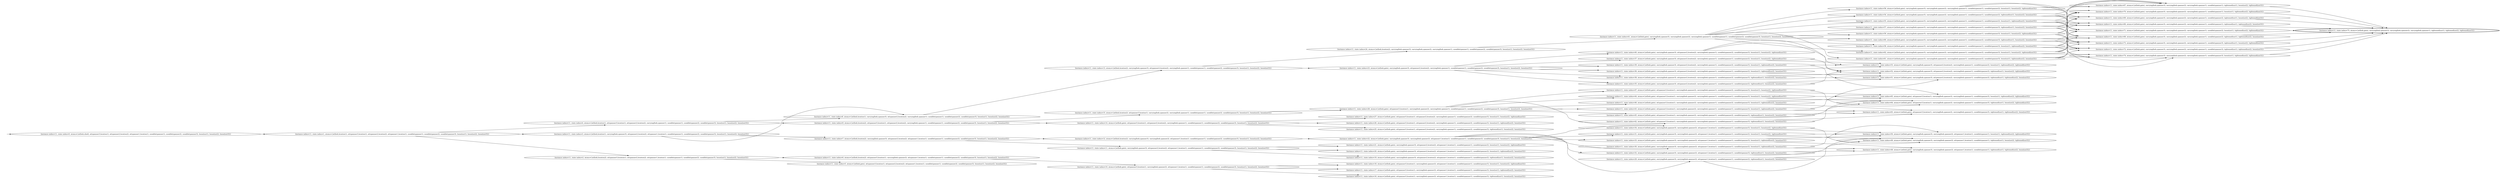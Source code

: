 digraph {
rankdir="LR"
s0[label="(instance index=11, state index=0, atoms={at(bob,shed), at(spanner3,location1), at(spanner2,location2), at(spanner1,location1), useable(spanner1), useable(spanner2), useable(spanner3), loose(nut1), loose(nut2), loose(nut3)})"]
s1[label="(instance index=11, state index=1, atoms={at(bob,location1), at(spanner3,location1), at(spanner2,location2), at(spanner1,location1), useable(spanner1), useable(spanner2), useable(spanner3), loose(nut1), loose(nut2), loose(nut3)})"]
s4[label="(instance index=11, state index=4, atoms={at(bob,location1), at(spanner3,location1), at(spanner2,location2), carrying(bob,spanner1), useable(spanner1), useable(spanner2), useable(spanner3), loose(nut1), loose(nut2), loose(nut3)})"]
s3[label="(instance index=11, state index=3, atoms={at(bob,location1), carrying(bob,spanner3), at(spanner2,location2), at(spanner1,location1), useable(spanner1), useable(spanner2), useable(spanner3), loose(nut1), loose(nut2), loose(nut3)})"]
s2[label="(instance index=11, state index=2, atoms={at(bob,location2), at(spanner3,location1), at(spanner2,location2), at(spanner1,location1), useable(spanner1), useable(spanner2), useable(spanner3), loose(nut1), loose(nut2), loose(nut3)})"]
s8[label="(instance index=11, state index=8, atoms={at(bob,location1), carrying(bob,spanner3), at(spanner2,location2), carrying(bob,spanner1), useable(spanner1), useable(spanner2), useable(spanner3), loose(nut1), loose(nut2), loose(nut3)})"]
s9[label="(instance index=11, state index=9, atoms={at(bob,location2), at(spanner3,location1), at(spanner2,location2), carrying(bob,spanner1), useable(spanner1), useable(spanner2), useable(spanner3), loose(nut1), loose(nut2), loose(nut3)})"]
s7[label="(instance index=11, state index=7, atoms={at(bob,location2), carrying(bob,spanner3), at(spanner2,location2), at(spanner1,location1), useable(spanner1), useable(spanner2), useable(spanner3), loose(nut1), loose(nut2), loose(nut3)})"]
s6[label="(instance index=11, state index=6, atoms={at(bob,location2), at(spanner3,location1), carrying(bob,spanner2), at(spanner1,location1), useable(spanner1), useable(spanner2), useable(spanner3), loose(nut1), loose(nut2), loose(nut3)})"]
s5[label="(instance index=11, state index=5, atoms={at(bob,gate), at(spanner3,location1), at(spanner2,location2), at(spanner1,location1), useable(spanner1), useable(spanner2), useable(spanner3), loose(nut1), loose(nut2), loose(nut3)})"]
s13[label="(instance index=11, state index=13, atoms={at(bob,location2), carrying(bob,spanner3), at(spanner2,location2), carrying(bob,spanner1), useable(spanner1), useable(spanner2), useable(spanner3), loose(nut1), loose(nut2), loose(nut3)})"]
s15[label="(instance index=11, state index=15, atoms={at(bob,location2), at(spanner3,location1), carrying(bob,spanner2), carrying(bob,spanner1), useable(spanner1), useable(spanner2), useable(spanner3), loose(nut1), loose(nut2), loose(nut3)})"]
s14[label="(instance index=11, state index=14, atoms={at(bob,gate), at(spanner3,location1), at(spanner2,location2), carrying(bob,spanner1), useable(spanner1), useable(spanner2), useable(spanner3), loose(nut1), loose(nut2), loose(nut3)})"]
s12[label="(instance index=11, state index=12, atoms={at(bob,location2), carrying(bob,spanner3), carrying(bob,spanner2), at(spanner1,location1), useable(spanner1), useable(spanner2), useable(spanner3), loose(nut1), loose(nut2), loose(nut3)})"]
s11[label="(instance index=11, state index=11, atoms={at(bob,gate), carrying(bob,spanner3), at(spanner2,location2), at(spanner1,location1), useable(spanner1), useable(spanner2), useable(spanner3), loose(nut1), loose(nut2), loose(nut3)})"]
s10[label="(instance index=11, state index=10, atoms={at(bob,gate), at(spanner3,location1), carrying(bob,spanner2), at(spanner1,location1), useable(spanner1), useable(spanner2), useable(spanner3), loose(nut1), loose(nut2), loose(nut3)})"]
s24[label="(instance index=11, state index=24, atoms={at(bob,location2), carrying(bob,spanner3), carrying(bob,spanner2), carrying(bob,spanner1), useable(spanner1), useable(spanner2), useable(spanner3), loose(nut1), loose(nut2), loose(nut3)})"]
s23[label="(instance index=11, state index=23, atoms={at(bob,gate), carrying(bob,spanner3), at(spanner2,location2), carrying(bob,spanner1), useable(spanner1), useable(spanner2), useable(spanner3), loose(nut1), loose(nut2), loose(nut3)})"]
s28[label="(instance index=11, state index=28, atoms={at(bob,gate), at(spanner3,location1), carrying(bob,spanner2), carrying(bob,spanner1), useable(spanner1), useable(spanner2), useable(spanner3), loose(nut1), loose(nut2), loose(nut3)})"]
s27[label="(instance index=11, state index=27, atoms={at(bob,gate), at(spanner3,location1), at(spanner2,location2), carrying(bob,spanner1), useable(spanner2), useable(spanner3), loose(nut1), loose(nut2), tightened(nut3)})"]
s26[label="(instance index=11, state index=26, atoms={at(bob,gate), at(spanner3,location1), at(spanner2,location2), carrying(bob,spanner1), useable(spanner2), useable(spanner3), loose(nut1), tightened(nut2), loose(nut3)})"]
s25[label="(instance index=11, state index=25, atoms={at(bob,gate), at(spanner3,location1), at(spanner2,location2), carrying(bob,spanner1), useable(spanner2), useable(spanner3), tightened(nut1), loose(nut2), loose(nut3)})"]
s22[label="(instance index=11, state index=22, atoms={at(bob,gate), carrying(bob,spanner3), carrying(bob,spanner2), at(spanner1,location1), useable(spanner1), useable(spanner2), useable(spanner3), loose(nut1), loose(nut2), loose(nut3)})"]
s21[label="(instance index=11, state index=21, atoms={at(bob,gate), carrying(bob,spanner3), at(spanner2,location2), at(spanner1,location1), useable(spanner1), useable(spanner2), loose(nut1), loose(nut2), tightened(nut3)})"]
s20[label="(instance index=11, state index=20, atoms={at(bob,gate), carrying(bob,spanner3), at(spanner2,location2), at(spanner1,location1), useable(spanner1), useable(spanner2), loose(nut1), tightened(nut2), loose(nut3)})"]
s19[label="(instance index=11, state index=19, atoms={at(bob,gate), carrying(bob,spanner3), at(spanner2,location2), at(spanner1,location1), useable(spanner1), useable(spanner2), tightened(nut1), loose(nut2), loose(nut3)})"]
s18[label="(instance index=11, state index=18, atoms={at(bob,gate), at(spanner3,location1), carrying(bob,spanner2), at(spanner1,location1), useable(spanner1), useable(spanner3), loose(nut1), loose(nut2), tightened(nut3)})"]
s17[label="(instance index=11, state index=17, atoms={at(bob,gate), at(spanner3,location1), carrying(bob,spanner2), at(spanner1,location1), useable(spanner1), useable(spanner3), loose(nut1), tightened(nut2), loose(nut3)})"]
s16[label="(instance index=11, state index=16, atoms={at(bob,gate), at(spanner3,location1), carrying(bob,spanner2), at(spanner1,location1), useable(spanner1), useable(spanner3), tightened(nut1), loose(nut2), loose(nut3)})"]
s41[label="(instance index=11, state index=41, atoms={at(bob,gate), carrying(bob,spanner3), carrying(bob,spanner2), carrying(bob,spanner1), useable(spanner1), useable(spanner2), useable(spanner3), loose(nut1), loose(nut2), loose(nut3)})"]
s40[label="(instance index=11, state index=40, atoms={at(bob,gate), carrying(bob,spanner3), at(spanner2,location2), carrying(bob,spanner1), useable(spanner2), useable(spanner3), loose(nut1), loose(nut2), tightened(nut3)})"]
s39[label="(instance index=11, state index=39, atoms={at(bob,gate), carrying(bob,spanner3), at(spanner2,location2), carrying(bob,spanner1), useable(spanner2), useable(spanner3), loose(nut1), tightened(nut2), loose(nut3)})"]
s38[label="(instance index=11, state index=38, atoms={at(bob,gate), carrying(bob,spanner3), at(spanner2,location2), carrying(bob,spanner1), useable(spanner2), useable(spanner3), tightened(nut1), loose(nut2), loose(nut3)})"]
s37[label="(instance index=11, state index=37, atoms={at(bob,gate), carrying(bob,spanner3), at(spanner2,location2), carrying(bob,spanner1), useable(spanner1), useable(spanner2), loose(nut1), loose(nut2), tightened(nut3)})"]
s36[label="(instance index=11, state index=36, atoms={at(bob,gate), carrying(bob,spanner3), at(spanner2,location2), carrying(bob,spanner1), useable(spanner1), useable(spanner2), loose(nut1), tightened(nut2), loose(nut3)})"]
s35[label="(instance index=11, state index=35, atoms={at(bob,gate), carrying(bob,spanner3), at(spanner2,location2), carrying(bob,spanner1), useable(spanner1), useable(spanner2), tightened(nut1), loose(nut2), loose(nut3)})"]
s47[label="(instance index=11, state index=47, atoms={at(bob,gate), at(spanner3,location1), carrying(bob,spanner2), carrying(bob,spanner1), useable(spanner2), useable(spanner3), loose(nut1), loose(nut2), tightened(nut3)})"]
s46[label="(instance index=11, state index=46, atoms={at(bob,gate), at(spanner3,location1), carrying(bob,spanner2), carrying(bob,spanner1), useable(spanner2), useable(spanner3), loose(nut1), tightened(nut2), loose(nut3)})"]
s45[label="(instance index=11, state index=45, atoms={at(bob,gate), at(spanner3,location1), carrying(bob,spanner2), carrying(bob,spanner1), useable(spanner2), useable(spanner3), tightened(nut1), loose(nut2), loose(nut3)})"]
s44[label="(instance index=11, state index=44, atoms={at(bob,gate), at(spanner3,location1), carrying(bob,spanner2), carrying(bob,spanner1), useable(spanner1), useable(spanner3), loose(nut1), loose(nut2), tightened(nut3)})"]
s43[label="(instance index=11, state index=43, atoms={at(bob,gate), at(spanner3,location1), carrying(bob,spanner2), carrying(bob,spanner1), useable(spanner1), useable(spanner3), loose(nut1), tightened(nut2), loose(nut3)})"]
s42[label="(instance index=11, state index=42, atoms={at(bob,gate), at(spanner3,location1), carrying(bob,spanner2), carrying(bob,spanner1), useable(spanner1), useable(spanner3), tightened(nut1), loose(nut2), loose(nut3)})"]
s34[label="(instance index=11, state index=34, atoms={at(bob,gate), carrying(bob,spanner3), carrying(bob,spanner2), at(spanner1,location1), useable(spanner1), useable(spanner3), loose(nut1), loose(nut2), tightened(nut3)})"]
s33[label="(instance index=11, state index=33, atoms={at(bob,gate), carrying(bob,spanner3), carrying(bob,spanner2), at(spanner1,location1), useable(spanner1), useable(spanner3), loose(nut1), tightened(nut2), loose(nut3)})"]
s32[label="(instance index=11, state index=32, atoms={at(bob,gate), carrying(bob,spanner3), carrying(bob,spanner2), at(spanner1,location1), useable(spanner1), useable(spanner3), tightened(nut1), loose(nut2), loose(nut3)})"]
s31[label="(instance index=11, state index=31, atoms={at(bob,gate), carrying(bob,spanner3), carrying(bob,spanner2), at(spanner1,location1), useable(spanner1), useable(spanner2), loose(nut1), loose(nut2), tightened(nut3)})"]
s30[label="(instance index=11, state index=30, atoms={at(bob,gate), carrying(bob,spanner3), carrying(bob,spanner2), at(spanner1,location1), useable(spanner1), useable(spanner2), loose(nut1), tightened(nut2), loose(nut3)})"]
s29[label="(instance index=11, state index=29, atoms={at(bob,gate), carrying(bob,spanner3), carrying(bob,spanner2), at(spanner1,location1), useable(spanner1), useable(spanner2), tightened(nut1), loose(nut2), loose(nut3)})"]
s56[label="(instance index=11, state index=56, atoms={at(bob,gate), carrying(bob,spanner3), carrying(bob,spanner2), carrying(bob,spanner1), useable(spanner1), useable(spanner2), loose(nut1), loose(nut2), tightened(nut3)})"]
s55[label="(instance index=11, state index=55, atoms={at(bob,gate), carrying(bob,spanner3), carrying(bob,spanner2), carrying(bob,spanner1), useable(spanner1), useable(spanner2), loose(nut1), tightened(nut2), loose(nut3)})"]
s54[label="(instance index=11, state index=54, atoms={at(bob,gate), carrying(bob,spanner3), carrying(bob,spanner2), carrying(bob,spanner1), useable(spanner1), useable(spanner2), tightened(nut1), loose(nut2), loose(nut3)})"]
s57[label="(instance index=11, state index=57, atoms={at(bob,gate), carrying(bob,spanner3), carrying(bob,spanner2), carrying(bob,spanner1), useable(spanner1), useable(spanner3), tightened(nut1), loose(nut2), loose(nut3)})"]
s60[label="(instance index=11, state index=60, atoms={at(bob,gate), carrying(bob,spanner3), carrying(bob,spanner2), carrying(bob,spanner1), useable(spanner2), useable(spanner3), tightened(nut1), loose(nut2), loose(nut3)})"]
s58[label="(instance index=11, state index=58, atoms={at(bob,gate), carrying(bob,spanner3), carrying(bob,spanner2), carrying(bob,spanner1), useable(spanner1), useable(spanner3), loose(nut1), tightened(nut2), loose(nut3)})"]
s62[label="(instance index=11, state index=62, atoms={at(bob,gate), carrying(bob,spanner3), carrying(bob,spanner2), carrying(bob,spanner1), useable(spanner2), useable(spanner3), loose(nut1), loose(nut2), tightened(nut3)})"]
s61[label="(instance index=11, state index=61, atoms={at(bob,gate), carrying(bob,spanner3), carrying(bob,spanner2), carrying(bob,spanner1), useable(spanner2), useable(spanner3), loose(nut1), tightened(nut2), loose(nut3)})"]
s59[label="(instance index=11, state index=59, atoms={at(bob,gate), carrying(bob,spanner3), carrying(bob,spanner2), carrying(bob,spanner1), useable(spanner1), useable(spanner3), loose(nut1), loose(nut2), tightened(nut3)})"]
s53[label="(instance index=11, state index=53, atoms={at(bob,gate), carrying(bob,spanner3), at(spanner2,location2), carrying(bob,spanner1), useable(spanner2), loose(nut1), tightened(nut2), tightened(nut3)})"]
s52[label="(instance index=11, state index=52, atoms={at(bob,gate), carrying(bob,spanner3), at(spanner2,location2), carrying(bob,spanner1), useable(spanner2), tightened(nut1), loose(nut2), tightened(nut3)})"]
s51[label="(instance index=11, state index=51, atoms={at(bob,gate), carrying(bob,spanner3), at(spanner2,location2), carrying(bob,spanner1), useable(spanner2), tightened(nut1), tightened(nut2), loose(nut3)})"]
s65[label="(instance index=11, state index=65, atoms={at(bob,gate), at(spanner3,location1), carrying(bob,spanner2), carrying(bob,spanner1), useable(spanner3), loose(nut1), tightened(nut2), tightened(nut3)})"]
s64[label="(instance index=11, state index=64, atoms={at(bob,gate), at(spanner3,location1), carrying(bob,spanner2), carrying(bob,spanner1), useable(spanner3), tightened(nut1), loose(nut2), tightened(nut3)})"]
s63[label="(instance index=11, state index=63, atoms={at(bob,gate), at(spanner3,location1), carrying(bob,spanner2), carrying(bob,spanner1), useable(spanner3), tightened(nut1), tightened(nut2), loose(nut3)})"]
s50[label="(instance index=11, state index=50, atoms={at(bob,gate), carrying(bob,spanner3), carrying(bob,spanner2), at(spanner1,location1), useable(spanner1), loose(nut1), tightened(nut2), tightened(nut3)})"]
s49[label="(instance index=11, state index=49, atoms={at(bob,gate), carrying(bob,spanner3), carrying(bob,spanner2), at(spanner1,location1), useable(spanner1), tightened(nut1), loose(nut2), tightened(nut3)})"]
s48[label="(instance index=11, state index=48, atoms={at(bob,gate), carrying(bob,spanner3), carrying(bob,spanner2), at(spanner1,location1), useable(spanner1), tightened(nut1), tightened(nut2), loose(nut3)})"]
s74[label="(instance index=11, state index=74, atoms={at(bob,gate), carrying(bob,spanner3), carrying(bob,spanner2), carrying(bob,spanner1), useable(spanner3), loose(nut1), tightened(nut2), tightened(nut3)})"]
s73[label="(instance index=11, state index=73, atoms={at(bob,gate), carrying(bob,spanner3), carrying(bob,spanner2), carrying(bob,spanner1), useable(spanner3), tightened(nut1), loose(nut2), tightened(nut3)})"]
s72[label="(instance index=11, state index=72, atoms={at(bob,gate), carrying(bob,spanner3), carrying(bob,spanner2), carrying(bob,spanner1), useable(spanner3), tightened(nut1), tightened(nut2), loose(nut3)})"]
s66[label="(instance index=11, state index=66, atoms={at(bob,gate), carrying(bob,spanner3), carrying(bob,spanner2), carrying(bob,spanner1), useable(spanner1), tightened(nut1), tightened(nut2), loose(nut3)})"]
s67[label="(instance index=11, state index=67, atoms={at(bob,gate), carrying(bob,spanner3), carrying(bob,spanner2), carrying(bob,spanner1), useable(spanner1), tightened(nut1), loose(nut2), tightened(nut3)})"]
s68[label="(instance index=11, state index=68, atoms={at(bob,gate), carrying(bob,spanner3), carrying(bob,spanner2), carrying(bob,spanner1), useable(spanner2), tightened(nut1), tightened(nut2), loose(nut3)})"]
s69[label="(instance index=11, state index=69, atoms={at(bob,gate), carrying(bob,spanner3), carrying(bob,spanner2), carrying(bob,spanner1), useable(spanner2), tightened(nut1), loose(nut2), tightened(nut3)})"]
s70[label="(instance index=11, state index=70, atoms={at(bob,gate), carrying(bob,spanner3), carrying(bob,spanner2), carrying(bob,spanner1), useable(spanner1), loose(nut1), tightened(nut2), tightened(nut3)})"]
s71[label="(instance index=11, state index=71, atoms={at(bob,gate), carrying(bob,spanner3), carrying(bob,spanner2), carrying(bob,spanner1), useable(spanner2), loose(nut1), tightened(nut2), tightened(nut3)})"]
s75[peripheries=2,label="(instance index=11, state index=75, atoms={at(bob,gate), carrying(bob,spanner3), carrying(bob,spanner2), carrying(bob,spanner1), tightened(nut1), tightened(nut2), tightened(nut3)})"]
Dangling [ label = "", style = invis ]
{ rank = same; Dangling }
Dangling -> s0
{ rank = same; s0}
{ rank = same; s1}
{ rank = same; s4,s3,s2}
{ rank = same; s8,s9,s7,s6,s5}
{ rank = same; s13,s15,s14,s12,s11,s10}
{ rank = same; s24,s23,s28,s27,s26,s25,s22,s21,s20,s19,s18,s17,s16}
{ rank = same; s41,s40,s39,s38,s37,s36,s35,s47,s46,s45,s44,s43,s42,s34,s33,s32,s31,s30,s29}
{ rank = same; s56,s55,s54,s57,s60,s58,s62,s61,s59,s53,s52,s51,s65,s64,s63,s50,s49,s48}
{ rank = same; s74,s73,s72,s66,s67,s68,s69,s70,s71}
{ rank = same; s75}
{
s0->s1
}
{
s1->s4
s1->s3
s1->s2
}
{
s4->s8
s4->s9
s3->s8
s3->s7
s2->s6
s2->s5
}
{
s8->s13
s9->s15
s9->s14
s7->s12
s7->s11
s6->s10
}
{
s13->s24
s13->s23
s15->s28
s14->s27
s14->s26
s14->s25
s12->s22
s11->s21
s11->s20
s11->s19
s10->s18
s10->s17
s10->s16
}
{
s24->s41
s23->s40
s23->s39
s23->s38
s23->s37
s23->s36
s23->s35
s28->s47
s28->s46
s28->s45
s28->s44
s28->s43
s28->s42
s22->s34
s22->s33
s22->s32
s22->s31
s22->s30
s22->s29
}
{
s41->s62
s41->s61
s41->s60
s41->s59
s41->s58
s41->s57
s41->s56
s41->s55
s41->s54
s40->s53
s40->s52
s39->s53
s39->s51
s38->s52
s38->s51
s37->s53
s37->s52
s36->s53
s36->s51
s35->s52
s35->s51
s47->s65
s47->s64
s46->s65
s46->s63
s45->s64
s45->s63
s44->s65
s44->s64
s43->s65
s43->s63
s42->s64
s42->s63
s34->s50
s34->s49
s33->s50
s33->s48
s32->s49
s32->s48
s31->s50
s31->s49
s30->s50
s30->s48
s29->s49
s29->s48
}
{
s56->s71
s56->s69
s56->s70
s56->s67
s55->s71
s55->s68
s55->s70
s55->s66
s54->s69
s54->s68
s54->s67
s54->s66
s57->s73
s57->s72
s57->s67
s57->s66
s60->s73
s60->s72
s60->s69
s60->s68
s58->s74
s58->s72
s58->s70
s58->s66
s62->s74
s62->s73
s62->s71
s62->s69
s61->s74
s61->s72
s61->s71
s61->s68
s59->s74
s59->s73
s59->s70
s59->s67
}
{
s74->s75
s73->s75
s72->s75
s66->s75
s67->s75
s68->s75
s69->s75
s70->s75
s71->s75
}
{
}
}
